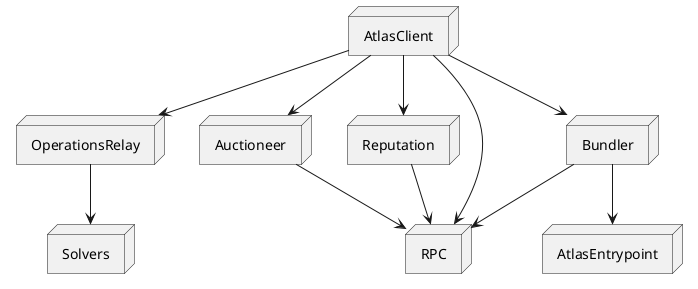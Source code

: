 @startuml

node AtlasClient {
}

node OperationsRelay {
}

node Solvers {
}

node Auctioneer {
}

node Reputation {
}

node Bundler {
}

node AtlasEntrypoint {
}

node RPC {
}

AtlasClient --> OperationsRelay
OperationsRelay --> Solvers
AtlasClient --> Auctioneer
Auctioneer --> RPC
AtlasClient --> Reputation
AtlasClient --> Bundler
AtlasClient --> RPC
Reputation --> RPC
Bundler --> AtlasEntrypoint
Bundler --> RPC
@enduml
